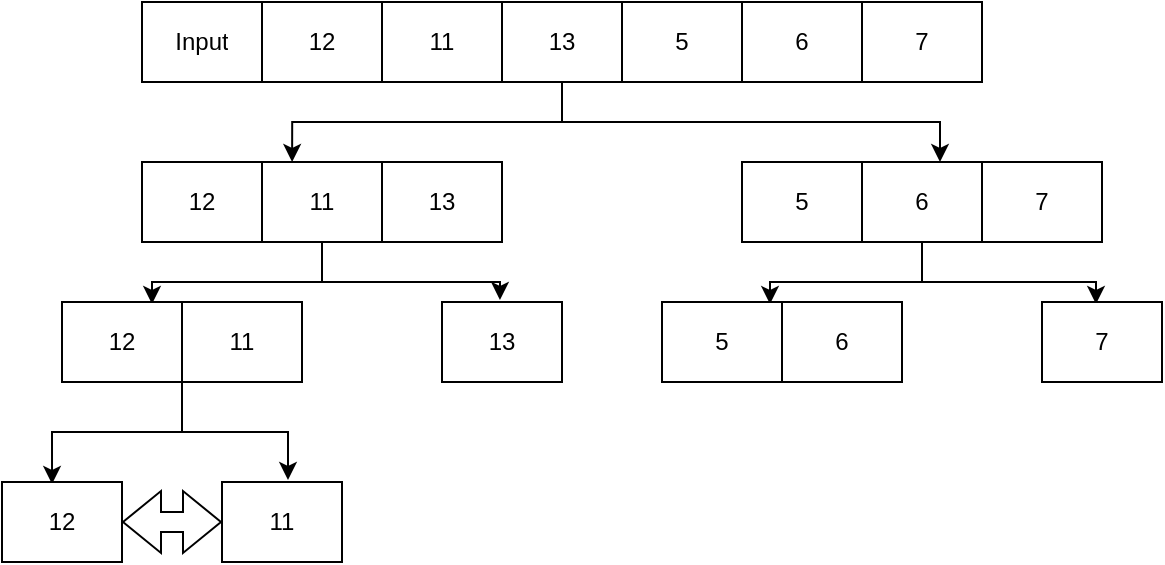 <mxfile version="18.0.1" type="device"><diagram id="zC9Rv0Bst9LF4s4bYD0W" name="Page-1"><mxGraphModel dx="1350" dy="841" grid="1" gridSize="10" guides="1" tooltips="1" connect="1" arrows="1" fold="1" page="1" pageScale="1" pageWidth="850" pageHeight="1100" math="0" shadow="0"><root><mxCell id="0"/><mxCell id="1" parent="0"/><mxCell id="0O5Ye4lzyT0Qmw-IT3ar-35" style="edgeStyle=orthogonalEdgeStyle;rounded=0;orthogonalLoop=1;jettySize=auto;html=1;entryX=0.55;entryY=0;entryDx=0;entryDy=0;entryPerimeter=0;" edge="1" parent="1" source="0O5Ye4lzyT0Qmw-IT3ar-1" target="0O5Ye4lzyT0Qmw-IT3ar-16"><mxGeometry relative="1" as="geometry"/></mxCell><mxCell id="0O5Ye4lzyT0Qmw-IT3ar-36" style="edgeStyle=orthogonalEdgeStyle;rounded=0;orthogonalLoop=1;jettySize=auto;html=1;entryX=0.417;entryY=0;entryDx=0;entryDy=0;entryPerimeter=0;" edge="1" parent="1" source="0O5Ye4lzyT0Qmw-IT3ar-1" target="0O5Ye4lzyT0Qmw-IT3ar-11"><mxGeometry relative="1" as="geometry"/></mxCell><mxCell id="0O5Ye4lzyT0Qmw-IT3ar-1" value="" style="shape=table;startSize=0;container=1;collapsible=0;childLayout=tableLayout;" vertex="1" parent="1"><mxGeometry x="100" y="80" width="420" height="40" as="geometry"/></mxCell><mxCell id="0O5Ye4lzyT0Qmw-IT3ar-2" value="" style="shape=tableRow;horizontal=0;startSize=0;swimlaneHead=0;swimlaneBody=0;top=0;left=0;bottom=0;right=0;collapsible=0;dropTarget=0;fillColor=none;points=[[0,0.5],[1,0.5]];portConstraint=eastwest;" vertex="1" parent="0O5Ye4lzyT0Qmw-IT3ar-1"><mxGeometry width="420" height="40" as="geometry"/></mxCell><mxCell id="0O5Ye4lzyT0Qmw-IT3ar-3" value="Input" style="shape=partialRectangle;html=1;whiteSpace=wrap;connectable=0;overflow=hidden;fillColor=none;top=0;left=0;bottom=0;right=0;pointerEvents=1;" vertex="1" parent="0O5Ye4lzyT0Qmw-IT3ar-2"><mxGeometry width="60" height="40" as="geometry"><mxRectangle width="60" height="40" as="alternateBounds"/></mxGeometry></mxCell><mxCell id="0O5Ye4lzyT0Qmw-IT3ar-4" value="12" style="shape=partialRectangle;html=1;whiteSpace=wrap;connectable=0;overflow=hidden;fillColor=none;top=0;left=0;bottom=0;right=0;pointerEvents=1;" vertex="1" parent="0O5Ye4lzyT0Qmw-IT3ar-2"><mxGeometry x="60" width="60" height="40" as="geometry"><mxRectangle width="60" height="40" as="alternateBounds"/></mxGeometry></mxCell><mxCell id="0O5Ye4lzyT0Qmw-IT3ar-5" value="11" style="shape=partialRectangle;html=1;whiteSpace=wrap;connectable=0;overflow=hidden;fillColor=none;top=0;left=0;bottom=0;right=0;pointerEvents=1;" vertex="1" parent="0O5Ye4lzyT0Qmw-IT3ar-2"><mxGeometry x="120" width="60" height="40" as="geometry"><mxRectangle width="60" height="40" as="alternateBounds"/></mxGeometry></mxCell><mxCell id="0O5Ye4lzyT0Qmw-IT3ar-6" value="13" style="shape=partialRectangle;html=1;whiteSpace=wrap;connectable=0;overflow=hidden;fillColor=none;top=0;left=0;bottom=0;right=0;pointerEvents=1;" vertex="1" parent="0O5Ye4lzyT0Qmw-IT3ar-2"><mxGeometry x="180" width="60" height="40" as="geometry"><mxRectangle width="60" height="40" as="alternateBounds"/></mxGeometry></mxCell><mxCell id="0O5Ye4lzyT0Qmw-IT3ar-7" value="5" style="shape=partialRectangle;html=1;whiteSpace=wrap;connectable=0;overflow=hidden;fillColor=none;top=0;left=0;bottom=0;right=0;pointerEvents=1;" vertex="1" parent="0O5Ye4lzyT0Qmw-IT3ar-2"><mxGeometry x="240" width="60" height="40" as="geometry"><mxRectangle width="60" height="40" as="alternateBounds"/></mxGeometry></mxCell><mxCell id="0O5Ye4lzyT0Qmw-IT3ar-8" value="6" style="shape=partialRectangle;html=1;whiteSpace=wrap;connectable=0;overflow=hidden;fillColor=none;top=0;left=0;bottom=0;right=0;pointerEvents=1;" vertex="1" parent="0O5Ye4lzyT0Qmw-IT3ar-2"><mxGeometry x="300" width="60" height="40" as="geometry"><mxRectangle width="60" height="40" as="alternateBounds"/></mxGeometry></mxCell><mxCell id="0O5Ye4lzyT0Qmw-IT3ar-9" value="7" style="shape=partialRectangle;html=1;whiteSpace=wrap;connectable=0;overflow=hidden;fillColor=none;top=0;left=0;bottom=0;right=0;pointerEvents=1;" vertex="1" parent="0O5Ye4lzyT0Qmw-IT3ar-2"><mxGeometry x="360" width="60" height="40" as="geometry"><mxRectangle width="60" height="40" as="alternateBounds"/></mxGeometry></mxCell><mxCell id="0O5Ye4lzyT0Qmw-IT3ar-37" style="edgeStyle=orthogonalEdgeStyle;rounded=0;orthogonalLoop=1;jettySize=auto;html=1;entryX=0.375;entryY=0.025;entryDx=0;entryDy=0;entryPerimeter=0;" edge="1" parent="1" source="0O5Ye4lzyT0Qmw-IT3ar-10" target="0O5Ye4lzyT0Qmw-IT3ar-21"><mxGeometry relative="1" as="geometry"/></mxCell><mxCell id="0O5Ye4lzyT0Qmw-IT3ar-38" style="edgeStyle=orthogonalEdgeStyle;rounded=0;orthogonalLoop=1;jettySize=auto;html=1;entryX=0.483;entryY=-0.025;entryDx=0;entryDy=0;entryPerimeter=0;" edge="1" parent="1" source="0O5Ye4lzyT0Qmw-IT3ar-10" target="0O5Ye4lzyT0Qmw-IT3ar-25"><mxGeometry relative="1" as="geometry"/></mxCell><mxCell id="0O5Ye4lzyT0Qmw-IT3ar-10" value="" style="shape=table;startSize=0;container=1;collapsible=0;childLayout=tableLayout;" vertex="1" parent="1"><mxGeometry x="100" y="160" width="180" height="40" as="geometry"/></mxCell><mxCell id="0O5Ye4lzyT0Qmw-IT3ar-11" value="" style="shape=tableRow;horizontal=0;startSize=0;swimlaneHead=0;swimlaneBody=0;top=0;left=0;bottom=0;right=0;collapsible=0;dropTarget=0;fillColor=none;points=[[0,0.5],[1,0.5]];portConstraint=eastwest;" vertex="1" parent="0O5Ye4lzyT0Qmw-IT3ar-10"><mxGeometry width="180" height="40" as="geometry"/></mxCell><mxCell id="0O5Ye4lzyT0Qmw-IT3ar-12" value="12" style="shape=partialRectangle;html=1;whiteSpace=wrap;connectable=0;overflow=hidden;fillColor=none;top=0;left=0;bottom=0;right=0;pointerEvents=1;" vertex="1" parent="0O5Ye4lzyT0Qmw-IT3ar-11"><mxGeometry width="60" height="40" as="geometry"><mxRectangle width="60" height="40" as="alternateBounds"/></mxGeometry></mxCell><mxCell id="0O5Ye4lzyT0Qmw-IT3ar-13" value="11" style="shape=partialRectangle;html=1;whiteSpace=wrap;connectable=0;overflow=hidden;fillColor=none;top=0;left=0;bottom=0;right=0;pointerEvents=1;" vertex="1" parent="0O5Ye4lzyT0Qmw-IT3ar-11"><mxGeometry x="60" width="60" height="40" as="geometry"><mxRectangle width="60" height="40" as="alternateBounds"/></mxGeometry></mxCell><mxCell id="0O5Ye4lzyT0Qmw-IT3ar-14" value="13" style="shape=partialRectangle;html=1;whiteSpace=wrap;connectable=0;overflow=hidden;fillColor=none;top=0;left=0;bottom=0;right=0;pointerEvents=1;" vertex="1" parent="0O5Ye4lzyT0Qmw-IT3ar-11"><mxGeometry x="120" width="60" height="40" as="geometry"><mxRectangle width="60" height="40" as="alternateBounds"/></mxGeometry></mxCell><mxCell id="0O5Ye4lzyT0Qmw-IT3ar-39" style="edgeStyle=orthogonalEdgeStyle;rounded=0;orthogonalLoop=1;jettySize=auto;html=1;entryX=0.45;entryY=0.025;entryDx=0;entryDy=0;entryPerimeter=0;" edge="1" parent="1" source="0O5Ye4lzyT0Qmw-IT3ar-15" target="0O5Ye4lzyT0Qmw-IT3ar-28"><mxGeometry relative="1" as="geometry"/></mxCell><mxCell id="0O5Ye4lzyT0Qmw-IT3ar-40" style="edgeStyle=orthogonalEdgeStyle;rounded=0;orthogonalLoop=1;jettySize=auto;html=1;entryX=0.45;entryY=0.025;entryDx=0;entryDy=0;entryPerimeter=0;" edge="1" parent="1" source="0O5Ye4lzyT0Qmw-IT3ar-15" target="0O5Ye4lzyT0Qmw-IT3ar-32"><mxGeometry relative="1" as="geometry"/></mxCell><mxCell id="0O5Ye4lzyT0Qmw-IT3ar-15" value="" style="shape=table;startSize=0;container=1;collapsible=0;childLayout=tableLayout;" vertex="1" parent="1"><mxGeometry x="400" y="160" width="180" height="40" as="geometry"/></mxCell><mxCell id="0O5Ye4lzyT0Qmw-IT3ar-16" value="" style="shape=tableRow;horizontal=0;startSize=0;swimlaneHead=0;swimlaneBody=0;top=0;left=0;bottom=0;right=0;collapsible=0;dropTarget=0;fillColor=none;points=[[0,0.5],[1,0.5]];portConstraint=eastwest;" vertex="1" parent="0O5Ye4lzyT0Qmw-IT3ar-15"><mxGeometry width="180" height="40" as="geometry"/></mxCell><mxCell id="0O5Ye4lzyT0Qmw-IT3ar-17" value="5" style="shape=partialRectangle;html=1;whiteSpace=wrap;connectable=0;overflow=hidden;fillColor=none;top=0;left=0;bottom=0;right=0;pointerEvents=1;" vertex="1" parent="0O5Ye4lzyT0Qmw-IT3ar-16"><mxGeometry width="60" height="40" as="geometry"><mxRectangle width="60" height="40" as="alternateBounds"/></mxGeometry></mxCell><mxCell id="0O5Ye4lzyT0Qmw-IT3ar-18" value="6" style="shape=partialRectangle;html=1;whiteSpace=wrap;connectable=0;overflow=hidden;fillColor=none;top=0;left=0;bottom=0;right=0;pointerEvents=1;" vertex="1" parent="0O5Ye4lzyT0Qmw-IT3ar-16"><mxGeometry x="60" width="60" height="40" as="geometry"><mxRectangle width="60" height="40" as="alternateBounds"/></mxGeometry></mxCell><mxCell id="0O5Ye4lzyT0Qmw-IT3ar-19" value="7" style="shape=partialRectangle;html=1;whiteSpace=wrap;connectable=0;overflow=hidden;fillColor=none;top=0;left=0;bottom=0;right=0;pointerEvents=1;" vertex="1" parent="0O5Ye4lzyT0Qmw-IT3ar-16"><mxGeometry x="120" width="60" height="40" as="geometry"><mxRectangle width="60" height="40" as="alternateBounds"/></mxGeometry></mxCell><mxCell id="0O5Ye4lzyT0Qmw-IT3ar-47" style="edgeStyle=orthogonalEdgeStyle;rounded=0;orthogonalLoop=1;jettySize=auto;html=1;entryX=0.417;entryY=0.025;entryDx=0;entryDy=0;entryPerimeter=0;" edge="1" parent="1" source="0O5Ye4lzyT0Qmw-IT3ar-20" target="0O5Ye4lzyT0Qmw-IT3ar-42"><mxGeometry relative="1" as="geometry"/></mxCell><mxCell id="0O5Ye4lzyT0Qmw-IT3ar-48" style="edgeStyle=orthogonalEdgeStyle;rounded=0;orthogonalLoop=1;jettySize=auto;html=1;entryX=0.55;entryY=-0.025;entryDx=0;entryDy=0;entryPerimeter=0;" edge="1" parent="1" source="0O5Ye4lzyT0Qmw-IT3ar-20" target="0O5Ye4lzyT0Qmw-IT3ar-45"><mxGeometry relative="1" as="geometry"/></mxCell><mxCell id="0O5Ye4lzyT0Qmw-IT3ar-20" value="" style="shape=table;startSize=0;container=1;collapsible=0;childLayout=tableLayout;" vertex="1" parent="1"><mxGeometry x="60" y="230" width="120" height="40" as="geometry"/></mxCell><mxCell id="0O5Ye4lzyT0Qmw-IT3ar-21" value="" style="shape=tableRow;horizontal=0;startSize=0;swimlaneHead=0;swimlaneBody=0;top=0;left=0;bottom=0;right=0;collapsible=0;dropTarget=0;fillColor=none;points=[[0,0.5],[1,0.5]];portConstraint=eastwest;" vertex="1" parent="0O5Ye4lzyT0Qmw-IT3ar-20"><mxGeometry width="120" height="40" as="geometry"/></mxCell><mxCell id="0O5Ye4lzyT0Qmw-IT3ar-22" value="12" style="shape=partialRectangle;html=1;whiteSpace=wrap;connectable=0;overflow=hidden;fillColor=none;top=0;left=0;bottom=0;right=0;pointerEvents=1;" vertex="1" parent="0O5Ye4lzyT0Qmw-IT3ar-21"><mxGeometry width="60" height="40" as="geometry"><mxRectangle width="60" height="40" as="alternateBounds"/></mxGeometry></mxCell><mxCell id="0O5Ye4lzyT0Qmw-IT3ar-23" value="11" style="shape=partialRectangle;html=1;whiteSpace=wrap;connectable=0;overflow=hidden;fillColor=none;top=0;left=0;bottom=0;right=0;pointerEvents=1;" vertex="1" parent="0O5Ye4lzyT0Qmw-IT3ar-21"><mxGeometry x="60" width="60" height="40" as="geometry"><mxRectangle width="60" height="40" as="alternateBounds"/></mxGeometry></mxCell><mxCell id="0O5Ye4lzyT0Qmw-IT3ar-24" value="" style="shape=table;startSize=0;container=1;collapsible=0;childLayout=tableLayout;" vertex="1" parent="1"><mxGeometry x="250" y="230" width="60" height="40" as="geometry"/></mxCell><mxCell id="0O5Ye4lzyT0Qmw-IT3ar-25" value="" style="shape=tableRow;horizontal=0;startSize=0;swimlaneHead=0;swimlaneBody=0;top=0;left=0;bottom=0;right=0;collapsible=0;dropTarget=0;fillColor=none;points=[[0,0.5],[1,0.5]];portConstraint=eastwest;" vertex="1" parent="0O5Ye4lzyT0Qmw-IT3ar-24"><mxGeometry width="60" height="40" as="geometry"/></mxCell><mxCell id="0O5Ye4lzyT0Qmw-IT3ar-26" value="13" style="shape=partialRectangle;html=1;whiteSpace=wrap;connectable=0;overflow=hidden;fillColor=none;top=0;left=0;bottom=0;right=0;pointerEvents=1;" vertex="1" parent="0O5Ye4lzyT0Qmw-IT3ar-25"><mxGeometry width="60" height="40" as="geometry"><mxRectangle width="60" height="40" as="alternateBounds"/></mxGeometry></mxCell><mxCell id="0O5Ye4lzyT0Qmw-IT3ar-27" value="" style="shape=table;startSize=0;container=1;collapsible=0;childLayout=tableLayout;" vertex="1" parent="1"><mxGeometry x="360" y="230" width="120" height="40" as="geometry"/></mxCell><mxCell id="0O5Ye4lzyT0Qmw-IT3ar-28" value="" style="shape=tableRow;horizontal=0;startSize=0;swimlaneHead=0;swimlaneBody=0;top=0;left=0;bottom=0;right=0;collapsible=0;dropTarget=0;fillColor=none;points=[[0,0.5],[1,0.5]];portConstraint=eastwest;" vertex="1" parent="0O5Ye4lzyT0Qmw-IT3ar-27"><mxGeometry width="120" height="40" as="geometry"/></mxCell><mxCell id="0O5Ye4lzyT0Qmw-IT3ar-29" value="5" style="shape=partialRectangle;html=1;whiteSpace=wrap;connectable=0;overflow=hidden;fillColor=none;top=0;left=0;bottom=0;right=0;pointerEvents=1;" vertex="1" parent="0O5Ye4lzyT0Qmw-IT3ar-28"><mxGeometry width="60" height="40" as="geometry"><mxRectangle width="60" height="40" as="alternateBounds"/></mxGeometry></mxCell><mxCell id="0O5Ye4lzyT0Qmw-IT3ar-30" value="6" style="shape=partialRectangle;html=1;whiteSpace=wrap;connectable=0;overflow=hidden;fillColor=none;top=0;left=0;bottom=0;right=0;pointerEvents=1;" vertex="1" parent="0O5Ye4lzyT0Qmw-IT3ar-28"><mxGeometry x="60" width="60" height="40" as="geometry"><mxRectangle width="60" height="40" as="alternateBounds"/></mxGeometry></mxCell><mxCell id="0O5Ye4lzyT0Qmw-IT3ar-31" value="" style="shape=table;startSize=0;container=1;collapsible=0;childLayout=tableLayout;" vertex="1" parent="1"><mxGeometry x="550" y="230" width="60" height="40" as="geometry"/></mxCell><mxCell id="0O5Ye4lzyT0Qmw-IT3ar-32" value="" style="shape=tableRow;horizontal=0;startSize=0;swimlaneHead=0;swimlaneBody=0;top=0;left=0;bottom=0;right=0;collapsible=0;dropTarget=0;fillColor=none;points=[[0,0.5],[1,0.5]];portConstraint=eastwest;" vertex="1" parent="0O5Ye4lzyT0Qmw-IT3ar-31"><mxGeometry width="60" height="40" as="geometry"/></mxCell><mxCell id="0O5Ye4lzyT0Qmw-IT3ar-33" value="7" style="shape=partialRectangle;html=1;whiteSpace=wrap;connectable=0;overflow=hidden;fillColor=none;top=0;left=0;bottom=0;right=0;pointerEvents=1;" vertex="1" parent="0O5Ye4lzyT0Qmw-IT3ar-32"><mxGeometry width="60" height="40" as="geometry"><mxRectangle width="60" height="40" as="alternateBounds"/></mxGeometry></mxCell><mxCell id="0O5Ye4lzyT0Qmw-IT3ar-41" value="" style="shape=table;startSize=0;container=1;collapsible=0;childLayout=tableLayout;" vertex="1" parent="1"><mxGeometry x="30" y="320" width="60" height="40" as="geometry"/></mxCell><mxCell id="0O5Ye4lzyT0Qmw-IT3ar-42" value="" style="shape=tableRow;horizontal=0;startSize=0;swimlaneHead=0;swimlaneBody=0;top=0;left=0;bottom=0;right=0;collapsible=0;dropTarget=0;fillColor=none;points=[[0,0.5],[1,0.5]];portConstraint=eastwest;" vertex="1" parent="0O5Ye4lzyT0Qmw-IT3ar-41"><mxGeometry width="60" height="40" as="geometry"/></mxCell><mxCell id="0O5Ye4lzyT0Qmw-IT3ar-43" value="12" style="shape=partialRectangle;html=1;whiteSpace=wrap;connectable=0;overflow=hidden;fillColor=none;top=0;left=0;bottom=0;right=0;pointerEvents=1;" vertex="1" parent="0O5Ye4lzyT0Qmw-IT3ar-42"><mxGeometry width="60" height="40" as="geometry"><mxRectangle width="60" height="40" as="alternateBounds"/></mxGeometry></mxCell><mxCell id="0O5Ye4lzyT0Qmw-IT3ar-44" value="" style="shape=table;startSize=0;container=1;collapsible=0;childLayout=tableLayout;" vertex="1" parent="1"><mxGeometry x="140" y="320" width="60" height="40" as="geometry"/></mxCell><mxCell id="0O5Ye4lzyT0Qmw-IT3ar-45" value="" style="shape=tableRow;horizontal=0;startSize=0;swimlaneHead=0;swimlaneBody=0;top=0;left=0;bottom=0;right=0;collapsible=0;dropTarget=0;fillColor=none;points=[[0,0.5],[1,0.5]];portConstraint=eastwest;" vertex="1" parent="0O5Ye4lzyT0Qmw-IT3ar-44"><mxGeometry width="60" height="40" as="geometry"/></mxCell><mxCell id="0O5Ye4lzyT0Qmw-IT3ar-46" value="11" style="shape=partialRectangle;html=1;whiteSpace=wrap;connectable=0;overflow=hidden;fillColor=none;top=0;left=0;bottom=0;right=0;pointerEvents=1;" vertex="1" parent="0O5Ye4lzyT0Qmw-IT3ar-45"><mxGeometry width="60" height="40" as="geometry"><mxRectangle width="60" height="40" as="alternateBounds"/></mxGeometry></mxCell><mxCell id="0O5Ye4lzyT0Qmw-IT3ar-49" value="" style="shape=flexArrow;endArrow=classic;startArrow=classic;html=1;rounded=0;exitX=1;exitY=0.5;exitDx=0;exitDy=0;" edge="1" parent="1" source="0O5Ye4lzyT0Qmw-IT3ar-42"><mxGeometry width="100" height="100" relative="1" as="geometry"><mxPoint x="630" y="480" as="sourcePoint"/><mxPoint x="140" y="340" as="targetPoint"/></mxGeometry></mxCell></root></mxGraphModel></diagram></mxfile>